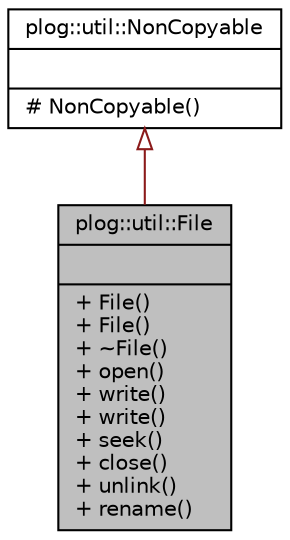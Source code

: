 digraph "plog::util::File"
{
 // LATEX_PDF_SIZE
  bgcolor="transparent";
  edge [fontname="Helvetica",fontsize="10",labelfontname="Helvetica",labelfontsize="10"];
  node [fontname="Helvetica",fontsize="10",shape=record];
  Node1 [label="{plog::util::File\n||+ File()\l+ File()\l+ ~File()\l+ open()\l+ write()\l+ write()\l+ seek()\l+ close()\l+ unlink()\l+ rename()\l}",height=0.2,width=0.4,color="black", fillcolor="grey75", style="filled", fontcolor="black",tooltip=" "];
  Node2 -> Node1 [dir="back",color="firebrick4",fontsize="10",style="solid",arrowtail="onormal",fontname="Helvetica"];
  Node2 [label="{plog::util::NonCopyable\n||# NonCopyable()\l}",height=0.2,width=0.4,color="black",URL="$classplog_1_1util_1_1_non_copyable.html",tooltip=" "];
}
